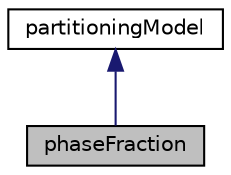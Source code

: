 digraph "phaseFraction"
{
  bgcolor="transparent";
  edge [fontname="Helvetica",fontsize="10",labelfontname="Helvetica",labelfontsize="10"];
  node [fontname="Helvetica",fontsize="10",shape=record];
  Node1 [label="phaseFraction",height=0.2,width=0.4,color="black", fillcolor="grey75", style="filled" fontcolor="black"];
  Node2 -> Node1 [dir="back",color="midnightblue",fontsize="10",style="solid",fontname="Helvetica"];
  Node2 [label="partitioningModel",height=0.2,width=0.4,color="black",URL="$classFoam_1_1wallBoilingModels_1_1partitioningModel.html",tooltip="Base class for wall heat flux partitioning models. "];
}
